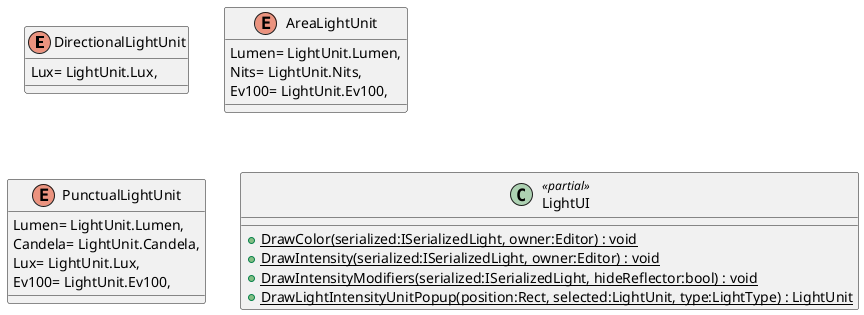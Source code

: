 @startuml
enum DirectionalLightUnit {
    Lux= LightUnit.Lux,
}
enum AreaLightUnit {
    Lumen= LightUnit.Lumen,
    Nits= LightUnit.Nits,
    Ev100= LightUnit.Ev100,
}
enum PunctualLightUnit {
    Lumen= LightUnit.Lumen,
    Candela= LightUnit.Candela,
    Lux= LightUnit.Lux,
    Ev100= LightUnit.Ev100,
}
class LightUI <<partial>> {
    + {static} DrawColor(serialized:ISerializedLight, owner:Editor) : void
    + {static} DrawIntensity(serialized:ISerializedLight, owner:Editor) : void
    + {static} DrawIntensityModifiers(serialized:ISerializedLight, hideReflector:bool) : void
    + {static} DrawLightIntensityUnitPopup(position:Rect, selected:LightUnit, type:LightType) : LightUnit
}
@enduml
